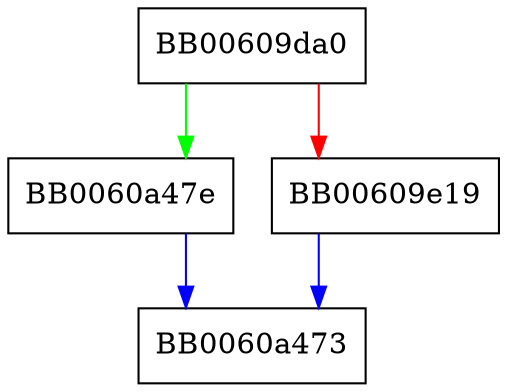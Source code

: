 digraph CRYPTO_ocb128_init {
  node [shape="box"];
  graph [splines=ortho];
  BB00609da0 -> BB0060a47e [color="green"];
  BB00609da0 -> BB00609e19 [color="red"];
  BB00609e19 -> BB0060a473 [color="blue"];
  BB0060a47e -> BB0060a473 [color="blue"];
}